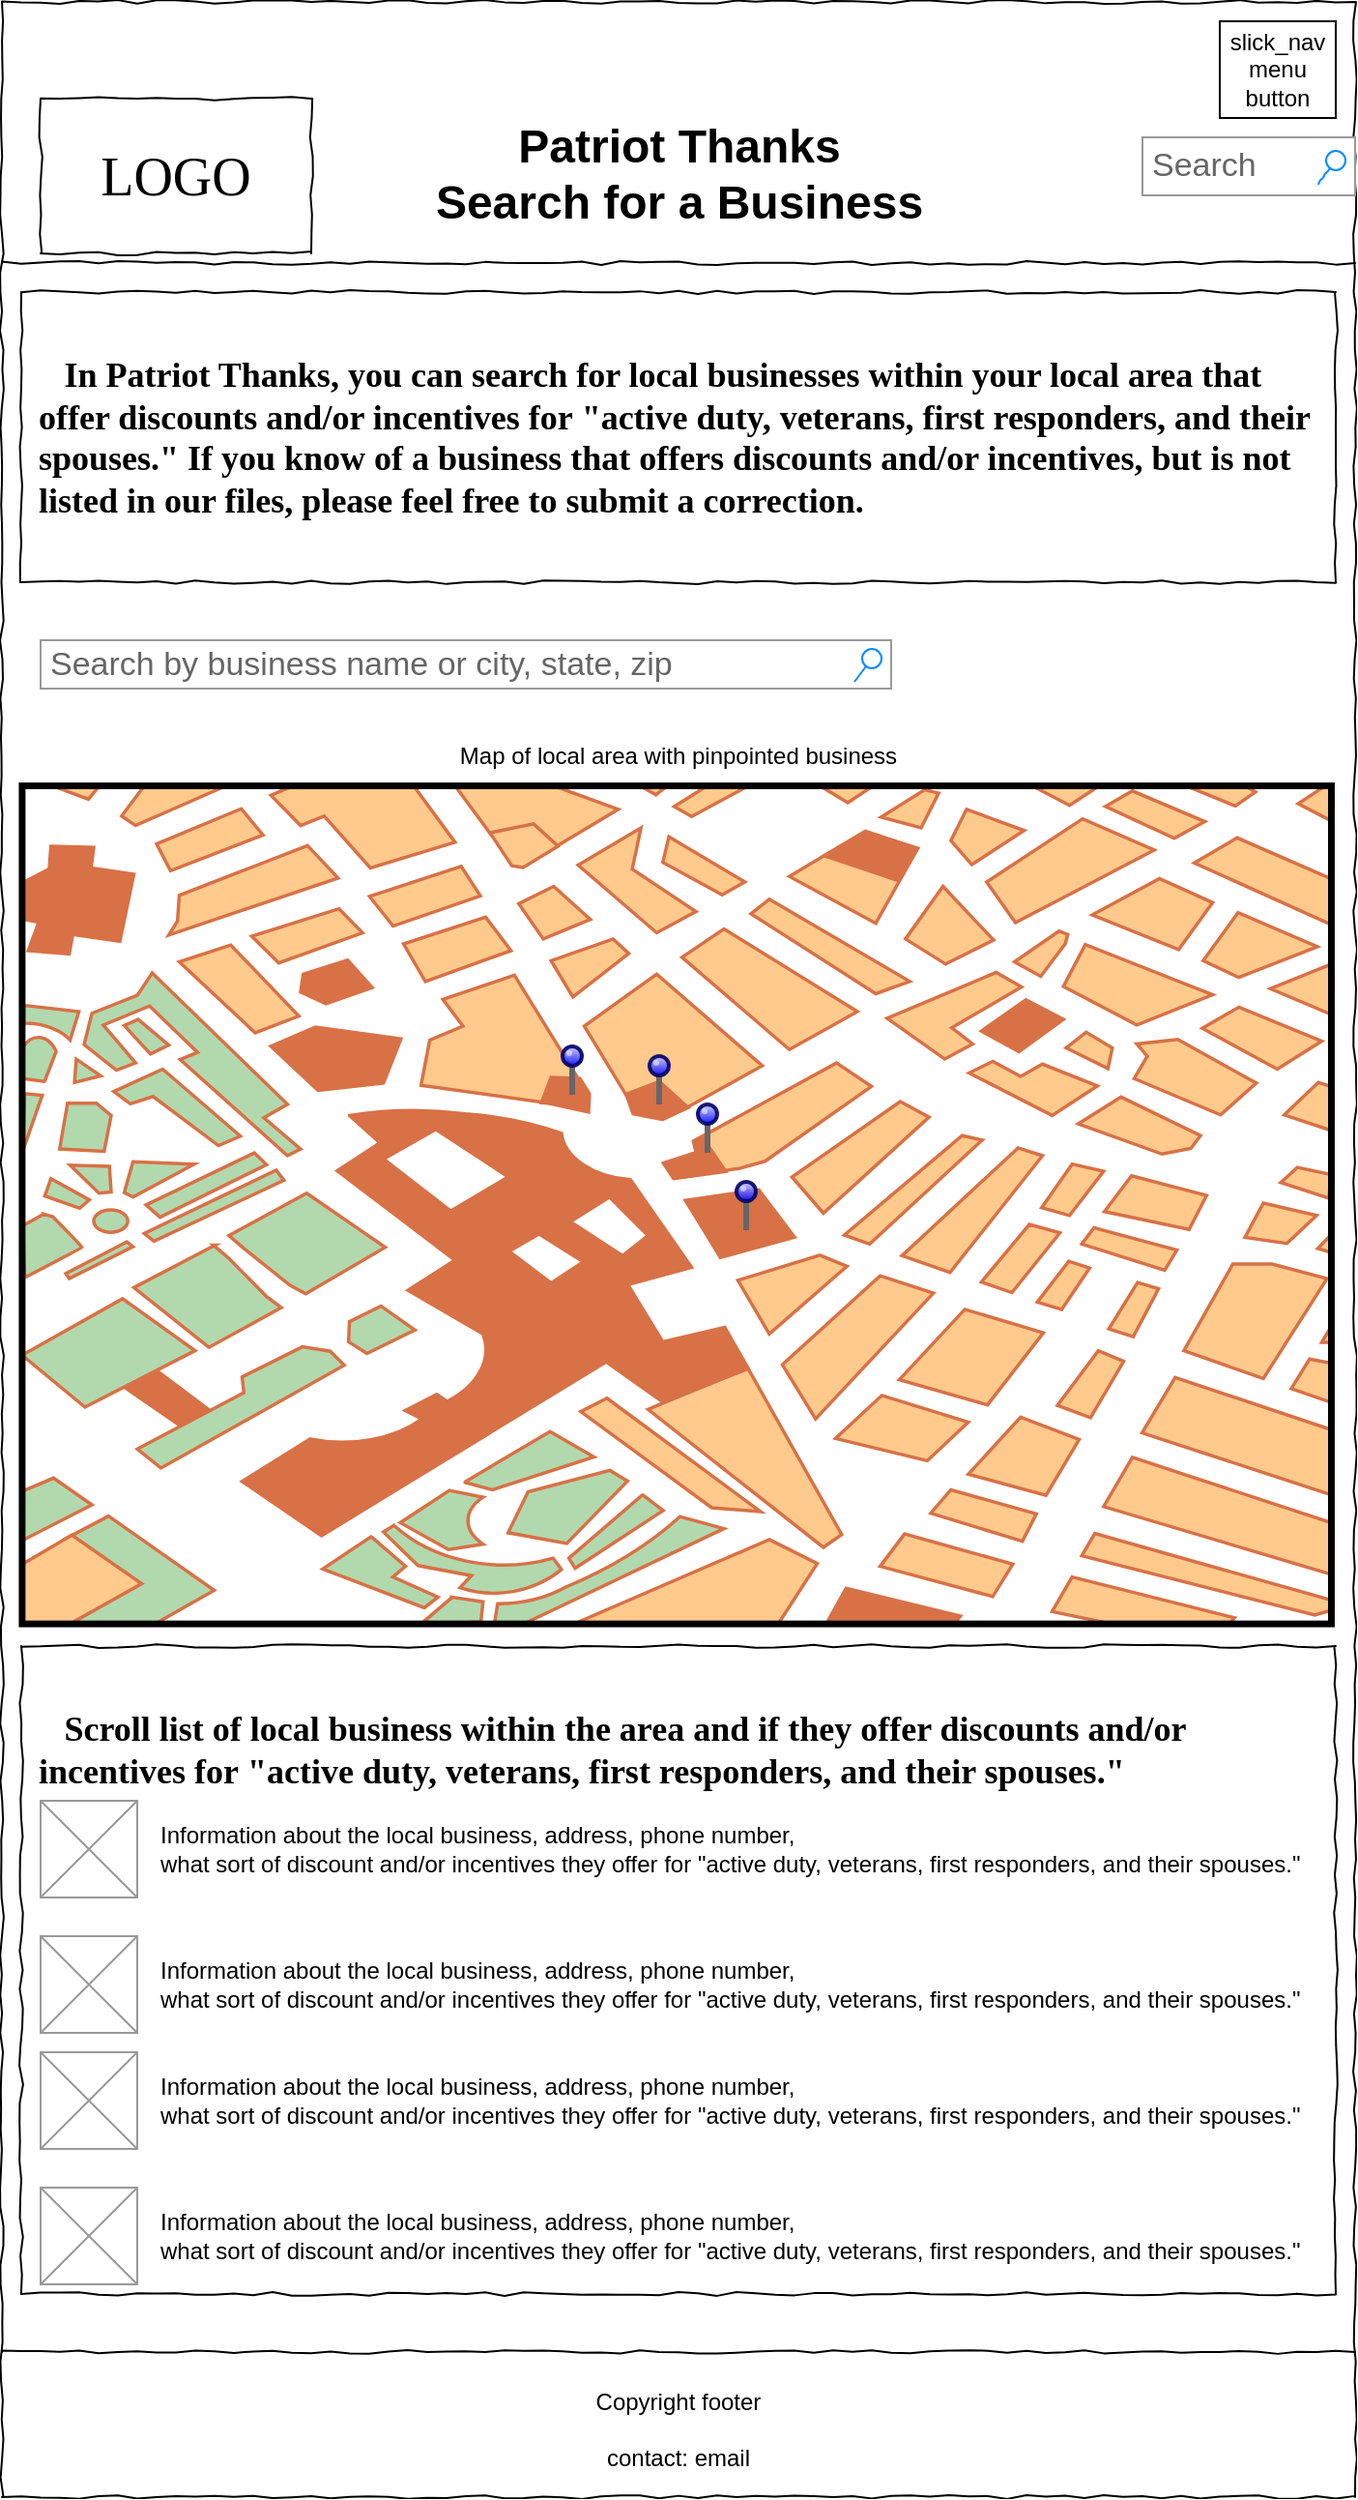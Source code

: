 <mxfile version="24.7.17">
  <diagram name="Page-1" id="03018318-947c-dd8e-b7a3-06fadd420f32">
    <mxGraphModel dx="733" dy="613" grid="1" gridSize="10" guides="1" tooltips="1" connect="1" arrows="1" fold="1" page="1" pageScale="1" pageWidth="1100" pageHeight="850" background="none" math="0" shadow="0">
      <root>
        <mxCell id="0" />
        <mxCell id="1" parent="0" />
        <mxCell id="677b7b8949515195-1" value="" style="whiteSpace=wrap;html=1;rounded=0;shadow=0;labelBackgroundColor=none;strokeColor=#000000;strokeWidth=1;fillColor=none;fontFamily=Verdana;fontSize=12;fontColor=#000000;align=center;comic=1;" parent="1" vertex="1">
          <mxGeometry x="20" y="10" width="700" height="1290" as="geometry" />
        </mxCell>
        <mxCell id="677b7b8949515195-2" value="LOGO" style="whiteSpace=wrap;html=1;rounded=0;shadow=0;labelBackgroundColor=none;strokeWidth=1;fontFamily=Verdana;fontSize=28;align=center;comic=1;" parent="1" vertex="1">
          <mxGeometry x="40" y="60" width="140" height="80" as="geometry" />
        </mxCell>
        <mxCell id="677b7b8949515195-3" value="Search" style="strokeWidth=1;shadow=0;dashed=0;align=center;html=1;shape=mxgraph.mockup.forms.searchBox;strokeColor=#999999;mainText=;strokeColor2=#008cff;fontColor=#666666;fontSize=17;align=left;spacingLeft=3;rounded=0;labelBackgroundColor=none;comic=1;" parent="1" vertex="1">
          <mxGeometry x="610" y="80" width="110" height="30" as="geometry" />
        </mxCell>
        <mxCell id="677b7b8949515195-9" value="" style="line;strokeWidth=1;html=1;rounded=0;shadow=0;labelBackgroundColor=none;fillColor=none;fontFamily=Verdana;fontSize=14;fontColor=#000000;align=center;comic=1;" parent="1" vertex="1">
          <mxGeometry x="20" y="140" width="700" height="10" as="geometry" />
        </mxCell>
        <mxCell id="ubhy5sFj4Xcip8Dqailu-1" value="&lt;b&gt;&lt;font style=&quot;font-size: 24px;&quot;&gt;Patriot Thanks&lt;/font&gt;&lt;/b&gt;&lt;div&gt;&lt;span style=&quot;font-size: 24px;&quot;&gt;&lt;b&gt;Search for a Business&lt;/b&gt;&lt;/span&gt;&lt;/div&gt;" style="text;html=1;align=center;verticalAlign=middle;whiteSpace=wrap;rounded=0;" parent="1" vertex="1">
          <mxGeometry x="242.5" y="70" width="255" height="57.5" as="geometry" />
        </mxCell>
        <mxCell id="ubhy5sFj4Xcip8Dqailu-5" value="" style="line;strokeWidth=1;html=1;rounded=0;shadow=0;labelBackgroundColor=none;fillColor=none;fontFamily=Verdana;fontSize=14;fontColor=#000000;align=center;comic=1;" parent="1" vertex="1">
          <mxGeometry x="20" y="1220" width="700" height="10" as="geometry" />
        </mxCell>
        <mxCell id="ubhy5sFj4Xcip8Dqailu-6" value="Copyright footer&lt;div&gt;&lt;br&gt;&lt;/div&gt;&lt;div&gt;contact: email&lt;/div&gt;" style="text;html=1;align=center;verticalAlign=middle;whiteSpace=wrap;rounded=0;" parent="1" vertex="1">
          <mxGeometry x="205" y="1230" width="330" height="70" as="geometry" />
        </mxCell>
        <mxCell id="RWafx4XU2KkWU0paZ261-2" value="slick_nav&lt;div&gt;menu&lt;/div&gt;&lt;div&gt;button&lt;/div&gt;" style="rounded=0;whiteSpace=wrap;html=1;" parent="1" vertex="1">
          <mxGeometry x="650" y="20" width="60" height="50" as="geometry" />
        </mxCell>
        <mxCell id="GDnaagUtCsObI1EJ-44P-60" value="&lt;div style=&quot;text-align: justify&quot;&gt;&lt;p style=&quot;font-size: large; font-family: &amp;quot;Times New Roman&amp;quot;, Times, serif; text-indent: 2%; font-weight: 700; text-align: start;&quot; class=&quot;paragraph_style&quot;&gt;In Patriot Thanks, you can search for local businesses within your local area that offer discounts and/or incentives for&amp;nbsp;&lt;span style=&quot;background-color: initial;&quot;&gt;&quot;active duty, veterans, first responders, and their spouses.&quot; If you know of a business that offers discounts and/or incentives, but is not listed in our files, please feel free to submit a correction.&amp;nbsp;&lt;/span&gt;&lt;/p&gt;&lt;/div&gt;" style="whiteSpace=wrap;html=1;rounded=0;shadow=0;labelBackgroundColor=none;strokeWidth=1;fillColor=none;fontFamily=Verdana;fontSize=12;align=center;verticalAlign=top;spacing=10;comic=1;" vertex="1" parent="1">
          <mxGeometry x="30" y="160" width="680" height="150" as="geometry" />
        </mxCell>
        <mxCell id="GDnaagUtCsObI1EJ-44P-61" value="Search by business name or city, state, zip" style="strokeWidth=1;shadow=0;dashed=0;align=center;html=1;shape=mxgraph.mockup.forms.searchBox;strokeColor=#999999;mainText=;strokeColor2=#008cff;fontColor=#666666;fontSize=17;align=left;spacingLeft=3;whiteSpace=wrap;" vertex="1" parent="1">
          <mxGeometry x="40" y="340" width="440" height="25" as="geometry" />
        </mxCell>
        <mxCell id="GDnaagUtCsObI1EJ-44P-62" value="Map of local area with pinpointed business" style="text;html=1;align=center;verticalAlign=middle;whiteSpace=wrap;rounded=0;" vertex="1" parent="1">
          <mxGeometry x="205" y="385" width="330" height="30" as="geometry" />
        </mxCell>
        <mxCell id="GDnaagUtCsObI1EJ-44P-63" value="" style="verticalLabelPosition=bottom;shadow=0;dashed=0;align=center;html=1;verticalAlign=top;strokeWidth=1;shape=mxgraph.mockup.misc.map;" vertex="1" parent="1">
          <mxGeometry x="30" y="415" width="680" height="435" as="geometry" />
        </mxCell>
        <mxCell id="GDnaagUtCsObI1EJ-44P-64" value="&lt;div style=&quot;text-align: justify&quot;&gt;&lt;p style=&quot;font-size: large; font-family: &amp;quot;Times New Roman&amp;quot;, Times, serif; text-indent: 2%; font-weight: 700; text-align: start;&quot; class=&quot;paragraph_style&quot;&gt;Scroll list of local business within the area and if they offer discounts and/or incentives for&amp;nbsp;&lt;span style=&quot;background-color: initial;&quot;&gt;&quot;active duty, veterans, first responders, and their spouses.&quot;&lt;/span&gt;&lt;/p&gt;&lt;/div&gt;" style="whiteSpace=wrap;html=1;rounded=0;shadow=0;labelBackgroundColor=none;strokeWidth=1;fillColor=none;fontFamily=Verdana;fontSize=12;align=center;verticalAlign=top;spacing=10;comic=1;" vertex="1" parent="1">
          <mxGeometry x="30" y="860" width="680" height="335" as="geometry" />
        </mxCell>
        <mxCell id="GDnaagUtCsObI1EJ-44P-65" value="" style="verticalLabelPosition=bottom;shadow=0;dashed=0;align=center;html=1;verticalAlign=top;strokeWidth=1;shape=mxgraph.mockup.graphics.simpleIcon;strokeColor=#999999;" vertex="1" parent="1">
          <mxGeometry x="40" y="940" width="50" height="50" as="geometry" />
        </mxCell>
        <mxCell id="GDnaagUtCsObI1EJ-44P-66" value="" style="verticalLabelPosition=bottom;shadow=0;dashed=0;align=center;html=1;verticalAlign=top;strokeWidth=1;shape=mxgraph.mockup.graphics.simpleIcon;strokeColor=#999999;" vertex="1" parent="1">
          <mxGeometry x="40" y="1010" width="50" height="50" as="geometry" />
        </mxCell>
        <UserObject label="&lt;font face=&quot;Helvetica&quot; style=&quot;font-size: 12px;&quot;&gt;Information about the local business, address, phone number,&lt;/font&gt;&lt;font face=&quot;Helvetica&quot; style=&quot;font-size: 12px;&quot;&gt;&amp;nbsp;&lt;/font&gt;&lt;div&gt;&lt;font face=&quot;Helvetica&quot; style=&quot;font-size: 12px;&quot;&gt;what sort of discount and/or incentives they offer for&amp;nbsp;&lt;span style=&quot;text-indent: 2%;&quot;&gt;&quot;active duty, veterans, first responders, and their spouses.&quot;&lt;/span&gt;&lt;/font&gt;&lt;/div&gt;" placeholders="1" name="Variable" id="GDnaagUtCsObI1EJ-44P-67">
          <mxCell style="text;html=1;strokeColor=none;fillColor=none;align=left;verticalAlign=middle;whiteSpace=wrap;overflow=hidden;" vertex="1" parent="1">
            <mxGeometry x="100" y="940" width="600" height="50" as="geometry" />
          </mxCell>
        </UserObject>
        <UserObject label="&lt;font face=&quot;Helvetica&quot; style=&quot;font-size: 12px;&quot;&gt;Information about the local business, address, phone number,&lt;/font&gt;&lt;font face=&quot;Helvetica&quot; style=&quot;font-size: 12px;&quot;&gt;&amp;nbsp;&lt;/font&gt;&lt;div&gt;&lt;font face=&quot;Helvetica&quot; style=&quot;font-size: 12px;&quot;&gt;what sort of discount and/or incentives they offer for&amp;nbsp;&lt;span style=&quot;text-indent: 2%;&quot;&gt;&quot;active duty, veterans, first responders, and their spouses.&quot;&lt;/span&gt;&lt;/font&gt;&lt;/div&gt;" placeholders="1" name="Variable" id="GDnaagUtCsObI1EJ-44P-68">
          <mxCell style="text;html=1;strokeColor=none;fillColor=none;align=left;verticalAlign=middle;whiteSpace=wrap;overflow=hidden;" vertex="1" parent="1">
            <mxGeometry x="100" y="1010" width="600" height="50" as="geometry" />
          </mxCell>
        </UserObject>
        <mxCell id="GDnaagUtCsObI1EJ-44P-69" value="" style="verticalLabelPosition=top;shadow=0;dashed=0;align=center;html=1;verticalAlign=bottom;strokeWidth=1;shape=mxgraph.mockup.misc.pin;fillColor2=#ccccff;fillColor3=#0000ff;strokeColor=#000066;" vertex="1" parent="1">
          <mxGeometry x="310" y="550" width="10" height="25" as="geometry" />
        </mxCell>
        <mxCell id="GDnaagUtCsObI1EJ-44P-70" value="" style="verticalLabelPosition=top;shadow=0;dashed=0;align=center;html=1;verticalAlign=bottom;strokeWidth=1;shape=mxgraph.mockup.misc.pin;fillColor2=#ccccff;fillColor3=#0000ff;strokeColor=#000066;" vertex="1" parent="1">
          <mxGeometry x="355" y="555" width="10" height="25" as="geometry" />
        </mxCell>
        <mxCell id="GDnaagUtCsObI1EJ-44P-71" value="" style="verticalLabelPosition=top;shadow=0;dashed=0;align=center;html=1;verticalAlign=bottom;strokeWidth=1;shape=mxgraph.mockup.misc.pin;fillColor2=#ccccff;fillColor3=#0000ff;strokeColor=#000066;" vertex="1" parent="1">
          <mxGeometry x="380" y="580" width="10" height="25" as="geometry" />
        </mxCell>
        <mxCell id="GDnaagUtCsObI1EJ-44P-72" value="" style="verticalLabelPosition=top;shadow=0;dashed=0;align=center;html=1;verticalAlign=bottom;strokeWidth=1;shape=mxgraph.mockup.misc.pin;fillColor2=#ccccff;fillColor3=#0000ff;strokeColor=#000066;" vertex="1" parent="1">
          <mxGeometry x="400" y="620" width="10" height="25" as="geometry" />
        </mxCell>
        <mxCell id="GDnaagUtCsObI1EJ-44P-73" value="" style="verticalLabelPosition=bottom;shadow=0;dashed=0;align=center;html=1;verticalAlign=top;strokeWidth=1;shape=mxgraph.mockup.graphics.simpleIcon;strokeColor=#999999;" vertex="1" parent="1">
          <mxGeometry x="40" y="1070" width="50" height="50" as="geometry" />
        </mxCell>
        <mxCell id="GDnaagUtCsObI1EJ-44P-74" value="" style="verticalLabelPosition=bottom;shadow=0;dashed=0;align=center;html=1;verticalAlign=top;strokeWidth=1;shape=mxgraph.mockup.graphics.simpleIcon;strokeColor=#999999;" vertex="1" parent="1">
          <mxGeometry x="40" y="1140" width="50" height="50" as="geometry" />
        </mxCell>
        <UserObject label="&lt;font face=&quot;Helvetica&quot; style=&quot;font-size: 12px;&quot;&gt;Information about the local business, address, phone number,&lt;/font&gt;&lt;font face=&quot;Helvetica&quot; style=&quot;font-size: 12px;&quot;&gt;&amp;nbsp;&lt;/font&gt;&lt;div&gt;&lt;font face=&quot;Helvetica&quot; style=&quot;font-size: 12px;&quot;&gt;what sort of discount and/or incentives they offer for&amp;nbsp;&lt;span style=&quot;text-indent: 2%;&quot;&gt;&quot;active duty, veterans, first responders, and their spouses.&quot;&lt;/span&gt;&lt;/font&gt;&lt;/div&gt;" placeholders="1" name="Variable" id="GDnaagUtCsObI1EJ-44P-75">
          <mxCell style="text;html=1;strokeColor=none;fillColor=none;align=left;verticalAlign=middle;whiteSpace=wrap;overflow=hidden;" vertex="1" parent="1">
            <mxGeometry x="100" y="1070" width="600" height="50" as="geometry" />
          </mxCell>
        </UserObject>
        <UserObject label="&lt;font face=&quot;Helvetica&quot; style=&quot;font-size: 12px;&quot;&gt;Information about the local business, address, phone number,&lt;/font&gt;&lt;font face=&quot;Helvetica&quot; style=&quot;font-size: 12px;&quot;&gt;&amp;nbsp;&lt;/font&gt;&lt;div&gt;&lt;font face=&quot;Helvetica&quot; style=&quot;font-size: 12px;&quot;&gt;what sort of discount and/or incentives they offer for&amp;nbsp;&lt;span style=&quot;text-indent: 2%;&quot;&gt;&quot;active duty, veterans, first responders, and their spouses.&quot;&lt;/span&gt;&lt;/font&gt;&lt;/div&gt;" placeholders="1" name="Variable" id="GDnaagUtCsObI1EJ-44P-76">
          <mxCell style="text;html=1;strokeColor=none;fillColor=none;align=left;verticalAlign=middle;whiteSpace=wrap;overflow=hidden;" vertex="1" parent="1">
            <mxGeometry x="100" y="1140" width="600" height="50" as="geometry" />
          </mxCell>
        </UserObject>
      </root>
    </mxGraphModel>
  </diagram>
</mxfile>
